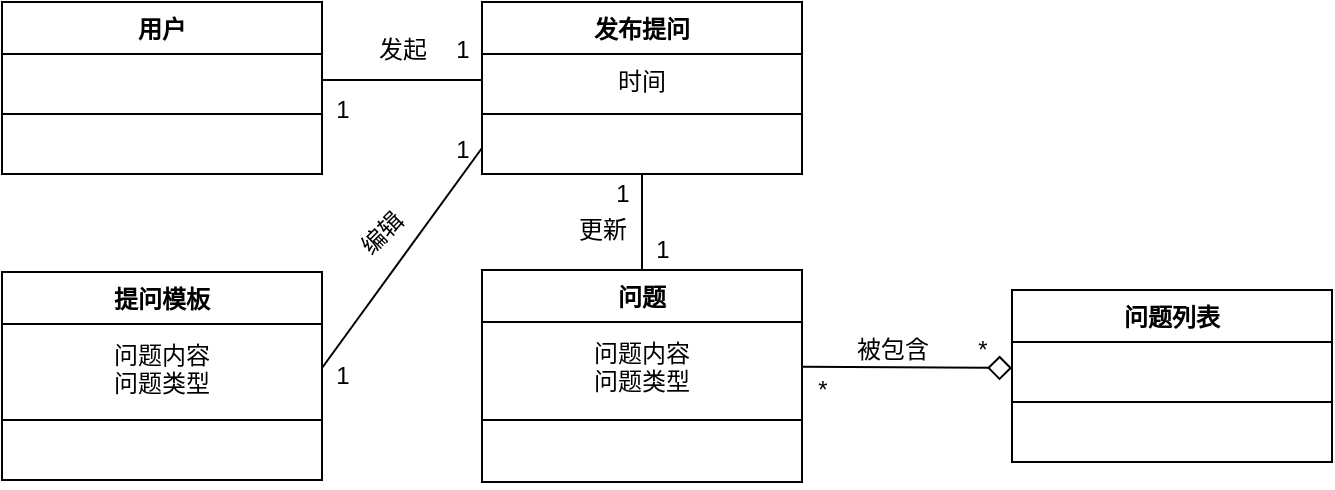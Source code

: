 <mxfile version="12.9.3" type="device"><diagram id="6wMeyarMs7nROyQC8wwc" name="第 1 页"><mxGraphModel dx="855" dy="495" grid="1" gridSize="10" guides="1" tooltips="1" connect="1" arrows="1" fold="1" page="1" pageScale="1" pageWidth="1169" pageHeight="1654" math="0" shadow="0"><root><mxCell id="0"/><mxCell id="1" parent="0"/><mxCell id="nfwjInvr7tFPguPIAiDc-54" value="1" style="text;html=1;align=center;verticalAlign=middle;resizable=0;points=[];autosize=1;" vertex="1" parent="1"><mxGeometry x="572" y="264" width="20" height="20" as="geometry"/></mxCell><mxCell id="nfwjInvr7tFPguPIAiDc-35" style="edgeStyle=none;rounded=0;orthogonalLoop=1;jettySize=auto;html=1;exitX=1;exitY=0.5;exitDx=0;exitDy=0;entryX=0;entryY=0.5;entryDx=0;entryDy=0;endArrow=none;endFill=0;endSize=10;targetPerimeterSpacing=0;" edge="1" parent="1" target="nfwjInvr7tFPguPIAiDc-9"><mxGeometry relative="1" as="geometry"><mxPoint x="412" y="333" as="sourcePoint"/></mxGeometry></mxCell><mxCell id="nfwjInvr7tFPguPIAiDc-36" style="edgeStyle=none;rounded=0;orthogonalLoop=1;jettySize=auto;html=1;exitX=0.5;exitY=1;exitDx=0;exitDy=0;entryX=0.5;entryY=0;entryDx=0;entryDy=0;endArrow=none;endFill=0;endSize=10;targetPerimeterSpacing=0;" edge="1" parent="1" source="nfwjInvr7tFPguPIAiDc-6" target="nfwjInvr7tFPguPIAiDc-26"><mxGeometry relative="1" as="geometry"/></mxCell><mxCell id="nfwjInvr7tFPguPIAiDc-46" value="更新" style="text;html=1;align=center;verticalAlign=middle;resizable=0;points=[];labelBackgroundColor=#ffffff;" vertex="1" connectable="0" parent="nfwjInvr7tFPguPIAiDc-36"><mxGeometry x="0.092" y="10" relative="1" as="geometry"><mxPoint x="-30" y="2" as="offset"/></mxGeometry></mxCell><mxCell id="nfwjInvr7tFPguPIAiDc-41" value="" style="edgeStyle=none;rounded=0;orthogonalLoop=1;jettySize=auto;html=1;endArrow=diamond;endFill=0;endSize=10;targetPerimeterSpacing=0;entryX=0;entryY=0.5;entryDx=0;entryDy=0;" edge="1" parent="1" source="nfwjInvr7tFPguPIAiDc-27" target="nfwjInvr7tFPguPIAiDc-23"><mxGeometry relative="1" as="geometry"/></mxCell><mxCell id="nfwjInvr7tFPguPIAiDc-42" style="edgeStyle=none;rounded=0;orthogonalLoop=1;jettySize=auto;html=1;exitX=1;exitY=0.5;exitDx=0;exitDy=0;entryX=0;entryY=0.5;entryDx=0;entryDy=0;endArrow=none;endFill=0;endSize=10;targetPerimeterSpacing=0;" edge="1" parent="1" source="nfwjInvr7tFPguPIAiDc-2" target="nfwjInvr7tFPguPIAiDc-7"><mxGeometry relative="1" as="geometry"/></mxCell><mxCell id="nfwjInvr7tFPguPIAiDc-43" value="被包含" style="text;html=1;align=center;verticalAlign=middle;resizable=0;points=[];autosize=1;" vertex="1" parent="1"><mxGeometry x="672" y="314" width="50" height="20" as="geometry"/></mxCell><mxCell id="nfwjInvr7tFPguPIAiDc-44" value="*" style="text;html=1;align=center;verticalAlign=middle;resizable=0;points=[];autosize=1;" vertex="1" parent="1"><mxGeometry x="652" y="334" width="20" height="20" as="geometry"/></mxCell><mxCell id="nfwjInvr7tFPguPIAiDc-45" value="*" style="text;html=1;align=center;verticalAlign=middle;resizable=0;points=[];autosize=1;" vertex="1" parent="1"><mxGeometry x="732" y="314" width="20" height="20" as="geometry"/></mxCell><mxCell id="nfwjInvr7tFPguPIAiDc-47" value="发起" style="text;html=1;align=center;verticalAlign=middle;resizable=0;points=[];autosize=1;" vertex="1" parent="1"><mxGeometry x="432" y="164" width="40" height="20" as="geometry"/></mxCell><mxCell id="nfwjInvr7tFPguPIAiDc-50" value="1" style="text;html=1;align=center;verticalAlign=middle;resizable=0;points=[];autosize=1;" vertex="1" parent="1"><mxGeometry x="412" y="194" width="20" height="20" as="geometry"/></mxCell><mxCell id="nfwjInvr7tFPguPIAiDc-52" value="1" style="text;html=1;align=center;verticalAlign=middle;resizable=0;points=[];autosize=1;" vertex="1" parent="1"><mxGeometry x="472" y="164" width="20" height="20" as="geometry"/></mxCell><mxCell id="nfwjInvr7tFPguPIAiDc-53" value="1" style="text;html=1;align=center;verticalAlign=middle;resizable=0;points=[];autosize=1;" vertex="1" parent="1"><mxGeometry x="552" y="236" width="20" height="20" as="geometry"/></mxCell><mxCell id="nfwjInvr7tFPguPIAiDc-55" value="1" style="text;html=1;align=center;verticalAlign=middle;resizable=0;points=[];autosize=1;" vertex="1" parent="1"><mxGeometry x="412" y="327" width="20" height="20" as="geometry"/></mxCell><mxCell id="nfwjInvr7tFPguPIAiDc-56" value="1" style="text;html=1;align=center;verticalAlign=middle;resizable=0;points=[];autosize=1;" vertex="1" parent="1"><mxGeometry x="472" y="214" width="20" height="20" as="geometry"/></mxCell><mxCell id="nfwjInvr7tFPguPIAiDc-57" value="编辑" style="text;html=1;align=center;verticalAlign=middle;resizable=0;points=[];autosize=1;rotation=-45;" vertex="1" parent="1"><mxGeometry x="422" y="256" width="40" height="20" as="geometry"/></mxCell><mxCell id="nfwjInvr7tFPguPIAiDc-6" value="发布提问" style="swimlane;fontStyle=1;align=center;verticalAlign=top;childLayout=stackLayout;horizontal=1;startSize=26;horizontalStack=0;resizeParent=1;resizeParentMax=0;resizeLast=0;collapsible=1;marginBottom=0;" vertex="1" parent="1"><mxGeometry x="492" y="150" width="160" height="86" as="geometry"/></mxCell><mxCell id="nfwjInvr7tFPguPIAiDc-7" value="时间" style="text;strokeColor=none;fillColor=none;align=center;verticalAlign=middle;spacingLeft=4;spacingRight=4;overflow=hidden;rotatable=0;points=[[0,0.5],[1,0.5]];portConstraint=eastwest;" vertex="1" parent="nfwjInvr7tFPguPIAiDc-6"><mxGeometry y="26" width="160" height="26" as="geometry"/></mxCell><mxCell id="nfwjInvr7tFPguPIAiDc-8" value="" style="line;strokeWidth=1;fillColor=none;align=left;verticalAlign=middle;spacingTop=-1;spacingLeft=3;spacingRight=3;rotatable=0;labelPosition=right;points=[];portConstraint=eastwest;" vertex="1" parent="nfwjInvr7tFPguPIAiDc-6"><mxGeometry y="52" width="160" height="8" as="geometry"/></mxCell><mxCell id="nfwjInvr7tFPguPIAiDc-9" value=" " style="text;strokeColor=none;fillColor=none;align=left;verticalAlign=top;spacingLeft=4;spacingRight=4;overflow=hidden;rotatable=0;points=[[0,0.5],[1,0.5]];portConstraint=eastwest;" vertex="1" parent="nfwjInvr7tFPguPIAiDc-6"><mxGeometry y="60" width="160" height="26" as="geometry"/></mxCell><mxCell id="nfwjInvr7tFPguPIAiDc-26" value="问题" style="swimlane;fontStyle=1;align=center;verticalAlign=top;childLayout=stackLayout;horizontal=1;startSize=26;horizontalStack=0;resizeParent=1;resizeParentMax=0;resizeLast=0;collapsible=1;marginBottom=0;" vertex="1" parent="1"><mxGeometry x="492" y="284" width="160" height="106" as="geometry"/></mxCell><mxCell id="nfwjInvr7tFPguPIAiDc-27" value="问题内容&#10;问题类型" style="text;strokeColor=none;fillColor=none;align=center;verticalAlign=middle;spacingLeft=4;spacingRight=4;overflow=hidden;rotatable=0;points=[[0,0.5],[1,0.5]];portConstraint=eastwest;" vertex="1" parent="nfwjInvr7tFPguPIAiDc-26"><mxGeometry y="26" width="160" height="44" as="geometry"/></mxCell><mxCell id="nfwjInvr7tFPguPIAiDc-28" value="" style="line;strokeWidth=1;fillColor=none;align=left;verticalAlign=middle;spacingTop=-1;spacingLeft=3;spacingRight=3;rotatable=0;labelPosition=right;points=[];portConstraint=eastwest;" vertex="1" parent="nfwjInvr7tFPguPIAiDc-26"><mxGeometry y="70" width="160" height="10" as="geometry"/></mxCell><mxCell id="nfwjInvr7tFPguPIAiDc-29" value=" " style="text;strokeColor=none;fillColor=none;align=left;verticalAlign=top;spacingLeft=4;spacingRight=4;overflow=hidden;rotatable=0;points=[[0,0.5],[1,0.5]];portConstraint=eastwest;" vertex="1" parent="nfwjInvr7tFPguPIAiDc-26"><mxGeometry y="80" width="160" height="26" as="geometry"/></mxCell><mxCell id="nfwjInvr7tFPguPIAiDc-22" value="问题列表" style="swimlane;fontStyle=1;align=center;verticalAlign=top;childLayout=stackLayout;horizontal=1;startSize=26;horizontalStack=0;resizeParent=1;resizeParentMax=0;resizeLast=0;collapsible=1;marginBottom=0;" vertex="1" parent="1"><mxGeometry x="757" y="294" width="160" height="86" as="geometry"/></mxCell><mxCell id="nfwjInvr7tFPguPIAiDc-23" value=" " style="text;strokeColor=none;fillColor=none;align=left;verticalAlign=top;spacingLeft=4;spacingRight=4;overflow=hidden;rotatable=0;points=[[0,0.5],[1,0.5]];portConstraint=eastwest;" vertex="1" parent="nfwjInvr7tFPguPIAiDc-22"><mxGeometry y="26" width="160" height="26" as="geometry"/></mxCell><mxCell id="nfwjInvr7tFPguPIAiDc-24" value="" style="line;strokeWidth=1;fillColor=none;align=left;verticalAlign=middle;spacingTop=-1;spacingLeft=3;spacingRight=3;rotatable=0;labelPosition=right;points=[];portConstraint=eastwest;" vertex="1" parent="nfwjInvr7tFPguPIAiDc-22"><mxGeometry y="52" width="160" height="8" as="geometry"/></mxCell><mxCell id="nfwjInvr7tFPguPIAiDc-25" value=" " style="text;strokeColor=none;fillColor=none;align=left;verticalAlign=top;spacingLeft=4;spacingRight=4;overflow=hidden;rotatable=0;points=[[0,0.5],[1,0.5]];portConstraint=eastwest;" vertex="1" parent="nfwjInvr7tFPguPIAiDc-22"><mxGeometry y="60" width="160" height="26" as="geometry"/></mxCell><mxCell id="nfwjInvr7tFPguPIAiDc-1" value="用户" style="swimlane;fontStyle=1;align=center;verticalAlign=top;childLayout=stackLayout;horizontal=1;startSize=26;horizontalStack=0;resizeParent=1;resizeParentMax=0;resizeLast=0;collapsible=1;marginBottom=0;" vertex="1" parent="1"><mxGeometry x="252" y="150" width="160" height="86" as="geometry"/></mxCell><mxCell id="nfwjInvr7tFPguPIAiDc-2" value=" " style="text;strokeColor=none;fillColor=none;align=left;verticalAlign=top;spacingLeft=4;spacingRight=4;overflow=hidden;rotatable=0;points=[[0,0.5],[1,0.5]];portConstraint=eastwest;" vertex="1" parent="nfwjInvr7tFPguPIAiDc-1"><mxGeometry y="26" width="160" height="26" as="geometry"/></mxCell><mxCell id="nfwjInvr7tFPguPIAiDc-3" value="" style="line;strokeWidth=1;fillColor=none;align=left;verticalAlign=middle;spacingTop=-1;spacingLeft=3;spacingRight=3;rotatable=0;labelPosition=right;points=[];portConstraint=eastwest;" vertex="1" parent="nfwjInvr7tFPguPIAiDc-1"><mxGeometry y="52" width="160" height="8" as="geometry"/></mxCell><mxCell id="nfwjInvr7tFPguPIAiDc-4" value=" " style="text;strokeColor=none;fillColor=none;align=left;verticalAlign=top;spacingLeft=4;spacingRight=4;overflow=hidden;rotatable=0;points=[[0,0.5],[1,0.5]];portConstraint=eastwest;" vertex="1" parent="nfwjInvr7tFPguPIAiDc-1"><mxGeometry y="60" width="160" height="26" as="geometry"/></mxCell><mxCell id="nfwjInvr7tFPguPIAiDc-18" value="提问模板" style="swimlane;fontStyle=1;align=center;verticalAlign=top;childLayout=stackLayout;horizontal=1;startSize=26;horizontalStack=0;resizeParent=1;resizeParentMax=0;resizeLast=0;collapsible=1;marginBottom=0;" vertex="1" parent="1"><mxGeometry x="252" y="285" width="160" height="104" as="geometry"/></mxCell><mxCell id="nfwjInvr7tFPguPIAiDc-58" value="问题内容&#10;问题类型" style="text;strokeColor=none;fillColor=none;align=center;verticalAlign=middle;spacingLeft=4;spacingRight=4;overflow=hidden;rotatable=0;points=[[0,0.5],[1,0.5]];portConstraint=eastwest;" vertex="1" parent="nfwjInvr7tFPguPIAiDc-18"><mxGeometry y="26" width="160" height="44" as="geometry"/></mxCell><mxCell id="nfwjInvr7tFPguPIAiDc-20" value="" style="line;strokeWidth=1;fillColor=none;align=left;verticalAlign=middle;spacingTop=-1;spacingLeft=3;spacingRight=3;rotatable=0;labelPosition=right;points=[];portConstraint=eastwest;" vertex="1" parent="nfwjInvr7tFPguPIAiDc-18"><mxGeometry y="70" width="160" height="8" as="geometry"/></mxCell><mxCell id="nfwjInvr7tFPguPIAiDc-21" value=" " style="text;strokeColor=none;fillColor=none;align=left;verticalAlign=top;spacingLeft=4;spacingRight=4;overflow=hidden;rotatable=0;points=[[0,0.5],[1,0.5]];portConstraint=eastwest;" vertex="1" parent="nfwjInvr7tFPguPIAiDc-18"><mxGeometry y="78" width="160" height="26" as="geometry"/></mxCell></root></mxGraphModel></diagram></mxfile>